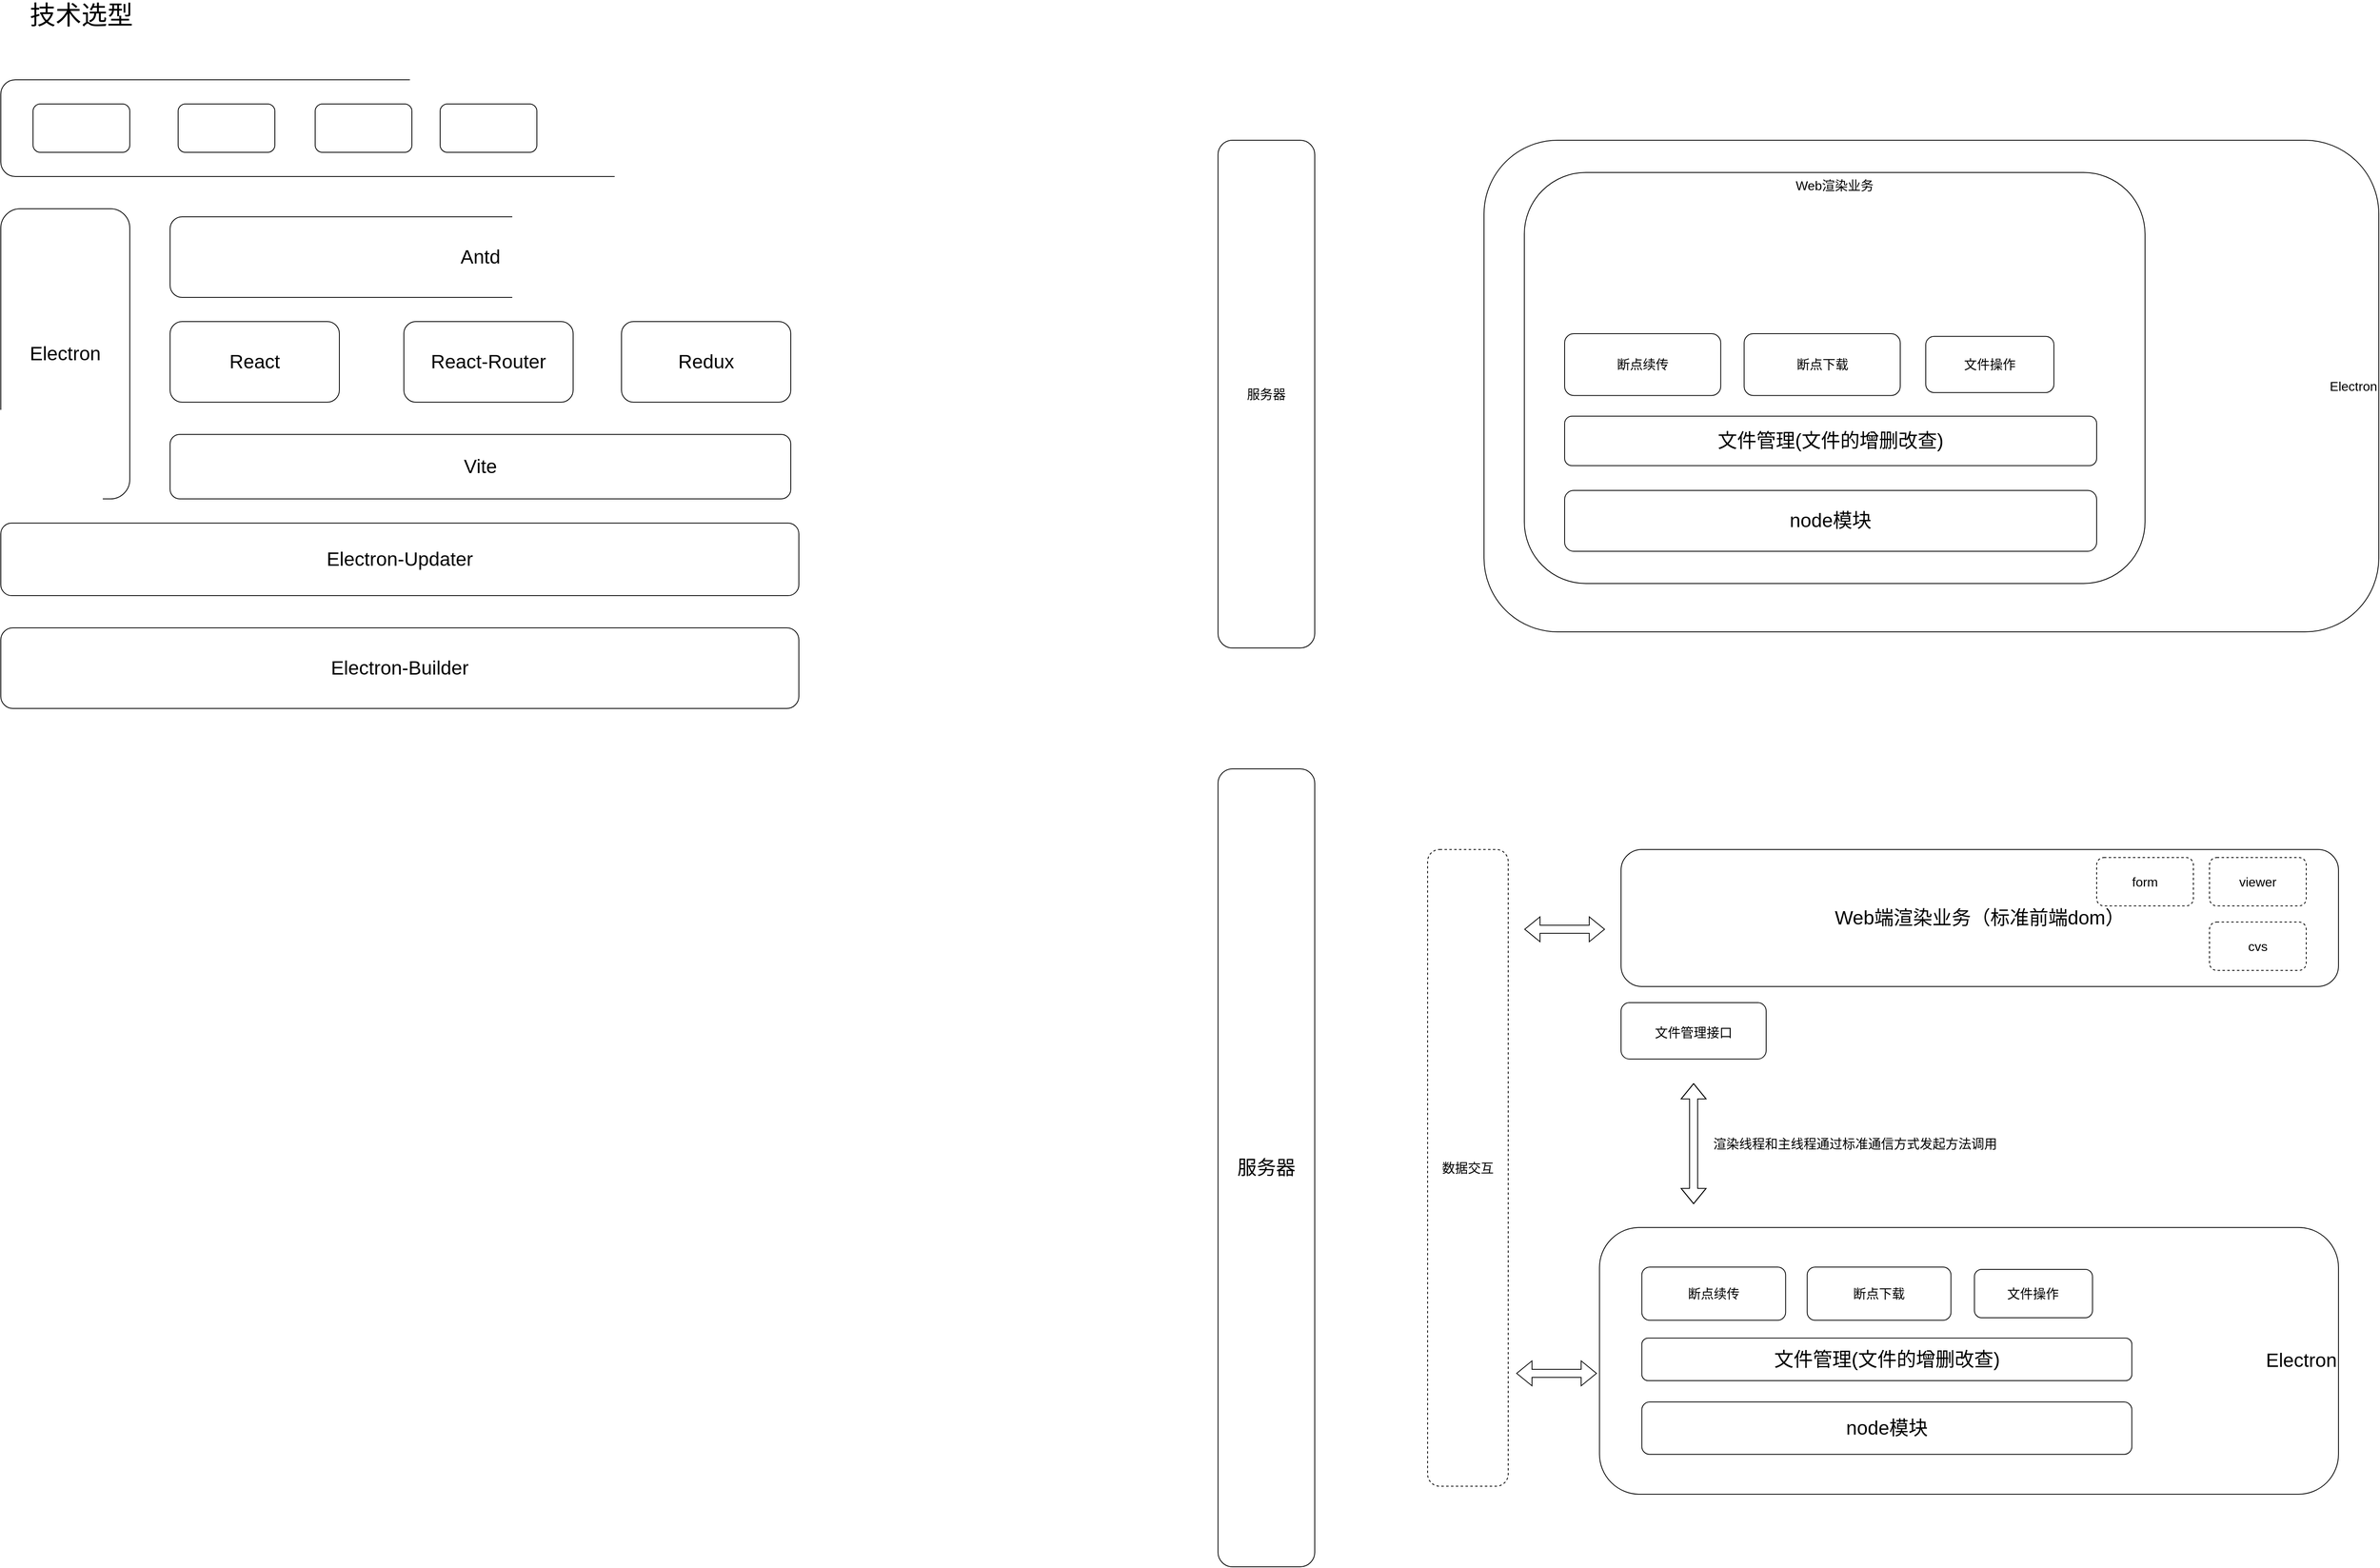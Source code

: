<mxfile version="20.5.1" type="github">
  <diagram id="prtHgNgQTEPvFCAcTncT" name="Page-1">
    <mxGraphModel dx="4772" dy="2413" grid="1" gridSize="10" guides="1" tooltips="1" connect="1" arrows="1" fold="1" page="1" pageScale="1" pageWidth="827" pageHeight="1169" math="0" shadow="0">
      <root>
        <mxCell id="0" />
        <mxCell id="1" parent="0" />
        <mxCell id="2LbZV6Y8oddciqM4bxeV-24" value="" style="group" vertex="1" connectable="0" parent="1">
          <mxGeometry x="-450" y="-210" width="1390" height="990" as="geometry" />
        </mxCell>
        <mxCell id="2LbZV6Y8oddciqM4bxeV-2" value="Web端渲染业务（&lt;font style=&quot;font-size: 24px;&quot;&gt;标准前端dom&lt;/font&gt;）" style="rounded=1;whiteSpace=wrap;html=1;fontSize=24;" vertex="1" parent="2LbZV6Y8oddciqM4bxeV-24">
          <mxGeometry x="500" y="100" width="890" height="170" as="geometry" />
        </mxCell>
        <mxCell id="2LbZV6Y8oddciqM4bxeV-6" value="" style="shape=flexArrow;endArrow=classic;startArrow=classic;html=1;rounded=0;fontSize=24;" edge="1" parent="2LbZV6Y8oddciqM4bxeV-24">
          <mxGeometry width="100" height="100" relative="1" as="geometry">
            <mxPoint x="590" y="540" as="sourcePoint" />
            <mxPoint x="590" y="390" as="targetPoint" />
            <Array as="points">
              <mxPoint x="590" y="430" />
            </Array>
          </mxGeometry>
        </mxCell>
        <mxCell id="2LbZV6Y8oddciqM4bxeV-7" value="" style="group" vertex="1" connectable="0" parent="2LbZV6Y8oddciqM4bxeV-24">
          <mxGeometry x="560" y="530" width="830" height="370" as="geometry" />
        </mxCell>
        <mxCell id="2LbZV6Y8oddciqM4bxeV-1" value="Electron" style="rounded=1;whiteSpace=wrap;html=1;fontSize=24;align=right;" vertex="1" parent="2LbZV6Y8oddciqM4bxeV-7">
          <mxGeometry x="-86.746" y="38.947" width="916.746" height="331.053" as="geometry" />
        </mxCell>
        <mxCell id="2LbZV6Y8oddciqM4bxeV-29" value="" style="group" vertex="1" connectable="0" parent="2LbZV6Y8oddciqM4bxeV-7">
          <mxGeometry x="-34.226" y="88.095" width="607.903" height="232.355" as="geometry" />
        </mxCell>
        <mxCell id="2LbZV6Y8oddciqM4bxeV-3" value="node模块" style="rounded=1;whiteSpace=wrap;html=1;fontSize=24;" vertex="1" parent="2LbZV6Y8oddciqM4bxeV-29">
          <mxGeometry x="0.001" y="167.385" width="607.902" height="64.97" as="geometry" />
        </mxCell>
        <mxCell id="2LbZV6Y8oddciqM4bxeV-4" value="断点续传" style="rounded=1;whiteSpace=wrap;html=1;fontSize=16;" vertex="1" parent="2LbZV6Y8oddciqM4bxeV-29">
          <mxGeometry width="178.37" height="66.071" as="geometry" />
        </mxCell>
        <mxCell id="2LbZV6Y8oddciqM4bxeV-5" value="断点下载" style="rounded=1;whiteSpace=wrap;html=1;fontSize=16;" vertex="1" parent="2LbZV6Y8oddciqM4bxeV-29">
          <mxGeometry x="205.112" width="178.37" height="66.071" as="geometry" />
        </mxCell>
        <mxCell id="2LbZV6Y8oddciqM4bxeV-10" value="&lt;font style=&quot;font-size: 24px;&quot;&gt;文件管理(文件的增删改查)&lt;/font&gt;" style="rounded=1;whiteSpace=wrap;html=1;fontSize=16;" vertex="1" parent="2LbZV6Y8oddciqM4bxeV-29">
          <mxGeometry x="0.001" y="88.095" width="607.902" height="52.86" as="geometry" />
        </mxCell>
        <mxCell id="2LbZV6Y8oddciqM4bxeV-20" value="文件操作" style="rounded=1;whiteSpace=wrap;html=1;fontSize=16;" vertex="1" parent="2LbZV6Y8oddciqM4bxeV-29">
          <mxGeometry x="412.608" y="2.905" width="146.471" height="60" as="geometry" />
        </mxCell>
        <mxCell id="2LbZV6Y8oddciqM4bxeV-8" value="渲染线程和主线程通过标准通信方式发起方法调用" style="text;html=1;align=center;verticalAlign=middle;resizable=0;points=[];autosize=1;strokeColor=none;fillColor=none;fontSize=16;" vertex="1" parent="2LbZV6Y8oddciqM4bxeV-24">
          <mxGeometry x="600" y="450" width="380" height="30" as="geometry" />
        </mxCell>
        <mxCell id="2LbZV6Y8oddciqM4bxeV-11" value="服务器" style="rounded=1;whiteSpace=wrap;html=1;fontSize=24;" vertex="1" parent="2LbZV6Y8oddciqM4bxeV-24">
          <mxGeometry width="120" height="990" as="geometry" />
        </mxCell>
        <mxCell id="2LbZV6Y8oddciqM4bxeV-14" value="" style="shape=flexArrow;endArrow=classic;startArrow=classic;html=1;rounded=0;fontSize=24;" edge="1" parent="2LbZV6Y8oddciqM4bxeV-24">
          <mxGeometry width="100" height="100" relative="1" as="geometry">
            <mxPoint x="370" y="750" as="sourcePoint" />
            <mxPoint x="470" y="750" as="targetPoint" />
          </mxGeometry>
        </mxCell>
        <mxCell id="2LbZV6Y8oddciqM4bxeV-15" value="&lt;font style=&quot;font-size: 16px;&quot;&gt;文件管理接口&lt;/font&gt;" style="rounded=1;whiteSpace=wrap;html=1;fontSize=24;" vertex="1" parent="2LbZV6Y8oddciqM4bxeV-24">
          <mxGeometry x="500" y="290" width="180" height="70" as="geometry" />
        </mxCell>
        <mxCell id="2LbZV6Y8oddciqM4bxeV-16" value="viewer" style="rounded=1;whiteSpace=wrap;html=1;fontSize=16;dashed=1;" vertex="1" parent="2LbZV6Y8oddciqM4bxeV-24">
          <mxGeometry x="1230" y="110" width="120" height="60" as="geometry" />
        </mxCell>
        <mxCell id="2LbZV6Y8oddciqM4bxeV-17" value="cvs" style="rounded=1;whiteSpace=wrap;html=1;fontSize=16;dashed=1;" vertex="1" parent="2LbZV6Y8oddciqM4bxeV-24">
          <mxGeometry x="1230" y="190" width="120" height="60" as="geometry" />
        </mxCell>
        <mxCell id="2LbZV6Y8oddciqM4bxeV-18" value="form" style="rounded=1;whiteSpace=wrap;html=1;dashed=1;fontSize=16;" vertex="1" parent="2LbZV6Y8oddciqM4bxeV-24">
          <mxGeometry x="1090" y="110" width="120" height="60" as="geometry" />
        </mxCell>
        <mxCell id="2LbZV6Y8oddciqM4bxeV-21" value="" style="shape=flexArrow;endArrow=classic;startArrow=classic;html=1;rounded=0;fontSize=24;" edge="1" parent="2LbZV6Y8oddciqM4bxeV-24">
          <mxGeometry width="100" height="100" relative="1" as="geometry">
            <mxPoint x="380" y="199" as="sourcePoint" />
            <mxPoint x="480" y="199" as="targetPoint" />
          </mxGeometry>
        </mxCell>
        <mxCell id="2LbZV6Y8oddciqM4bxeV-23" value="数据交互" style="rounded=1;whiteSpace=wrap;html=1;fontSize=16;dashed=1;" vertex="1" parent="2LbZV6Y8oddciqM4bxeV-24">
          <mxGeometry x="260" y="100" width="100" height="790" as="geometry" />
        </mxCell>
        <mxCell id="2LbZV6Y8oddciqM4bxeV-25" value="服务器" style="rounded=1;whiteSpace=wrap;html=1;fontSize=16;" vertex="1" parent="1">
          <mxGeometry x="-450" y="-990" width="120" height="630" as="geometry" />
        </mxCell>
        <mxCell id="2LbZV6Y8oddciqM4bxeV-26" value="Electron" style="rounded=1;whiteSpace=wrap;html=1;fontSize=16;align=right;" vertex="1" parent="1">
          <mxGeometry x="-120" y="-990" width="1110" height="610" as="geometry" />
        </mxCell>
        <mxCell id="2LbZV6Y8oddciqM4bxeV-27" value="Web渲染业务" style="rounded=1;whiteSpace=wrap;html=1;fontSize=16;verticalAlign=top;" vertex="1" parent="1">
          <mxGeometry x="-70" y="-950" width="770" height="510" as="geometry" />
        </mxCell>
        <mxCell id="2LbZV6Y8oddciqM4bxeV-30" value="" style="group" vertex="1" connectable="0" parent="1">
          <mxGeometry x="-20" y="-750" width="660" height="270" as="geometry" />
        </mxCell>
        <mxCell id="2LbZV6Y8oddciqM4bxeV-31" value="node模块" style="rounded=1;whiteSpace=wrap;html=1;fontSize=24;" vertex="1" parent="2LbZV6Y8oddciqM4bxeV-30">
          <mxGeometry x="0.001" y="194.504" width="659.999" height="75.496" as="geometry" />
        </mxCell>
        <mxCell id="2LbZV6Y8oddciqM4bxeV-32" value="断点续传" style="rounded=1;whiteSpace=wrap;html=1;fontSize=16;" vertex="1" parent="2LbZV6Y8oddciqM4bxeV-30">
          <mxGeometry width="193.656" height="76.776" as="geometry" />
        </mxCell>
        <mxCell id="2LbZV6Y8oddciqM4bxeV-33" value="断点下载" style="rounded=1;whiteSpace=wrap;html=1;fontSize=16;" vertex="1" parent="2LbZV6Y8oddciqM4bxeV-30">
          <mxGeometry x="222.69" width="193.656" height="76.776" as="geometry" />
        </mxCell>
        <mxCell id="2LbZV6Y8oddciqM4bxeV-34" value="&lt;font style=&quot;font-size: 24px;&quot;&gt;文件管理(文件的增删改查)&lt;/font&gt;" style="rounded=1;whiteSpace=wrap;html=1;fontSize=16;" vertex="1" parent="2LbZV6Y8oddciqM4bxeV-30">
          <mxGeometry x="0.001" y="102.368" width="659.999" height="61.424" as="geometry" />
        </mxCell>
        <mxCell id="2LbZV6Y8oddciqM4bxeV-35" value="文件操作" style="rounded=1;whiteSpace=wrap;html=1;fontSize=16;" vertex="1" parent="2LbZV6Y8oddciqM4bxeV-30">
          <mxGeometry x="447.969" y="3.375" width="159.023" height="69.721" as="geometry" />
        </mxCell>
        <mxCell id="2LbZV6Y8oddciqM4bxeV-51" value="" style="group" vertex="1" connectable="0" parent="1">
          <mxGeometry x="-1960" y="-1065" width="990" height="780" as="geometry" />
        </mxCell>
        <mxCell id="2LbZV6Y8oddciqM4bxeV-37" value="React" style="rounded=1;whiteSpace=wrap;html=1;fontSize=24;" vertex="1" parent="2LbZV6Y8oddciqM4bxeV-51">
          <mxGeometry x="210" y="300" width="210" height="100" as="geometry" />
        </mxCell>
        <mxCell id="2LbZV6Y8oddciqM4bxeV-38" value="React-Router" style="rounded=1;whiteSpace=wrap;html=1;fontSize=24;" vertex="1" parent="2LbZV6Y8oddciqM4bxeV-51">
          <mxGeometry x="500" y="300" width="210" height="100" as="geometry" />
        </mxCell>
        <mxCell id="2LbZV6Y8oddciqM4bxeV-39" value="Redux" style="rounded=1;whiteSpace=wrap;html=1;fontSize=24;" vertex="1" parent="2LbZV6Y8oddciqM4bxeV-51">
          <mxGeometry x="770" y="300" width="210" height="100" as="geometry" />
        </mxCell>
        <mxCell id="2LbZV6Y8oddciqM4bxeV-41" value="Antd" style="rounded=1;whiteSpace=wrap;html=1;fontSize=24;" vertex="1" parent="2LbZV6Y8oddciqM4bxeV-51">
          <mxGeometry x="210" y="170" width="770" height="100" as="geometry" />
        </mxCell>
        <mxCell id="2LbZV6Y8oddciqM4bxeV-42" value="Vite" style="rounded=1;whiteSpace=wrap;html=1;fontSize=24;" vertex="1" parent="2LbZV6Y8oddciqM4bxeV-51">
          <mxGeometry x="210" y="440" width="770" height="80" as="geometry" />
        </mxCell>
        <mxCell id="2LbZV6Y8oddciqM4bxeV-43" value="Electron" style="rounded=1;whiteSpace=wrap;html=1;fontSize=24;" vertex="1" parent="2LbZV6Y8oddciqM4bxeV-51">
          <mxGeometry y="160" width="160" height="360" as="geometry" />
        </mxCell>
        <mxCell id="2LbZV6Y8oddciqM4bxeV-44" value="Electron-Builder" style="rounded=1;whiteSpace=wrap;html=1;fontSize=24;" vertex="1" parent="2LbZV6Y8oddciqM4bxeV-51">
          <mxGeometry y="680" width="990" height="100" as="geometry" />
        </mxCell>
        <mxCell id="2LbZV6Y8oddciqM4bxeV-45" value="Electron-Updater" style="rounded=1;whiteSpace=wrap;html=1;fontSize=24;" vertex="1" parent="2LbZV6Y8oddciqM4bxeV-51">
          <mxGeometry y="550" width="990" height="90" as="geometry" />
        </mxCell>
        <mxCell id="2LbZV6Y8oddciqM4bxeV-46" value="" style="rounded=1;whiteSpace=wrap;html=1;fontSize=24;" vertex="1" parent="2LbZV6Y8oddciqM4bxeV-51">
          <mxGeometry width="990" height="120" as="geometry" />
        </mxCell>
        <mxCell id="2LbZV6Y8oddciqM4bxeV-47" value="" style="rounded=1;whiteSpace=wrap;html=1;fontSize=24;" vertex="1" parent="2LbZV6Y8oddciqM4bxeV-51">
          <mxGeometry x="40" y="30" width="120" height="60" as="geometry" />
        </mxCell>
        <mxCell id="2LbZV6Y8oddciqM4bxeV-48" value="" style="rounded=1;whiteSpace=wrap;html=1;fontSize=24;" vertex="1" parent="2LbZV6Y8oddciqM4bxeV-51">
          <mxGeometry x="220" y="30" width="120" height="60" as="geometry" />
        </mxCell>
        <mxCell id="2LbZV6Y8oddciqM4bxeV-49" value="" style="rounded=1;whiteSpace=wrap;html=1;fontSize=24;" vertex="1" parent="2LbZV6Y8oddciqM4bxeV-51">
          <mxGeometry x="545" y="30" width="120" height="60" as="geometry" />
        </mxCell>
        <mxCell id="2LbZV6Y8oddciqM4bxeV-50" value="" style="rounded=1;whiteSpace=wrap;html=1;fontSize=24;" vertex="1" parent="2LbZV6Y8oddciqM4bxeV-51">
          <mxGeometry x="390" y="30" width="120" height="60" as="geometry" />
        </mxCell>
        <mxCell id="2LbZV6Y8oddciqM4bxeV-53" value="技术选型" style="text;html=1;strokeColor=none;fillColor=none;align=center;verticalAlign=middle;whiteSpace=wrap;rounded=0;fontSize=32;" vertex="1" parent="1">
          <mxGeometry x="-1960" y="-1160" width="200" height="30" as="geometry" />
        </mxCell>
      </root>
    </mxGraphModel>
  </diagram>
</mxfile>
